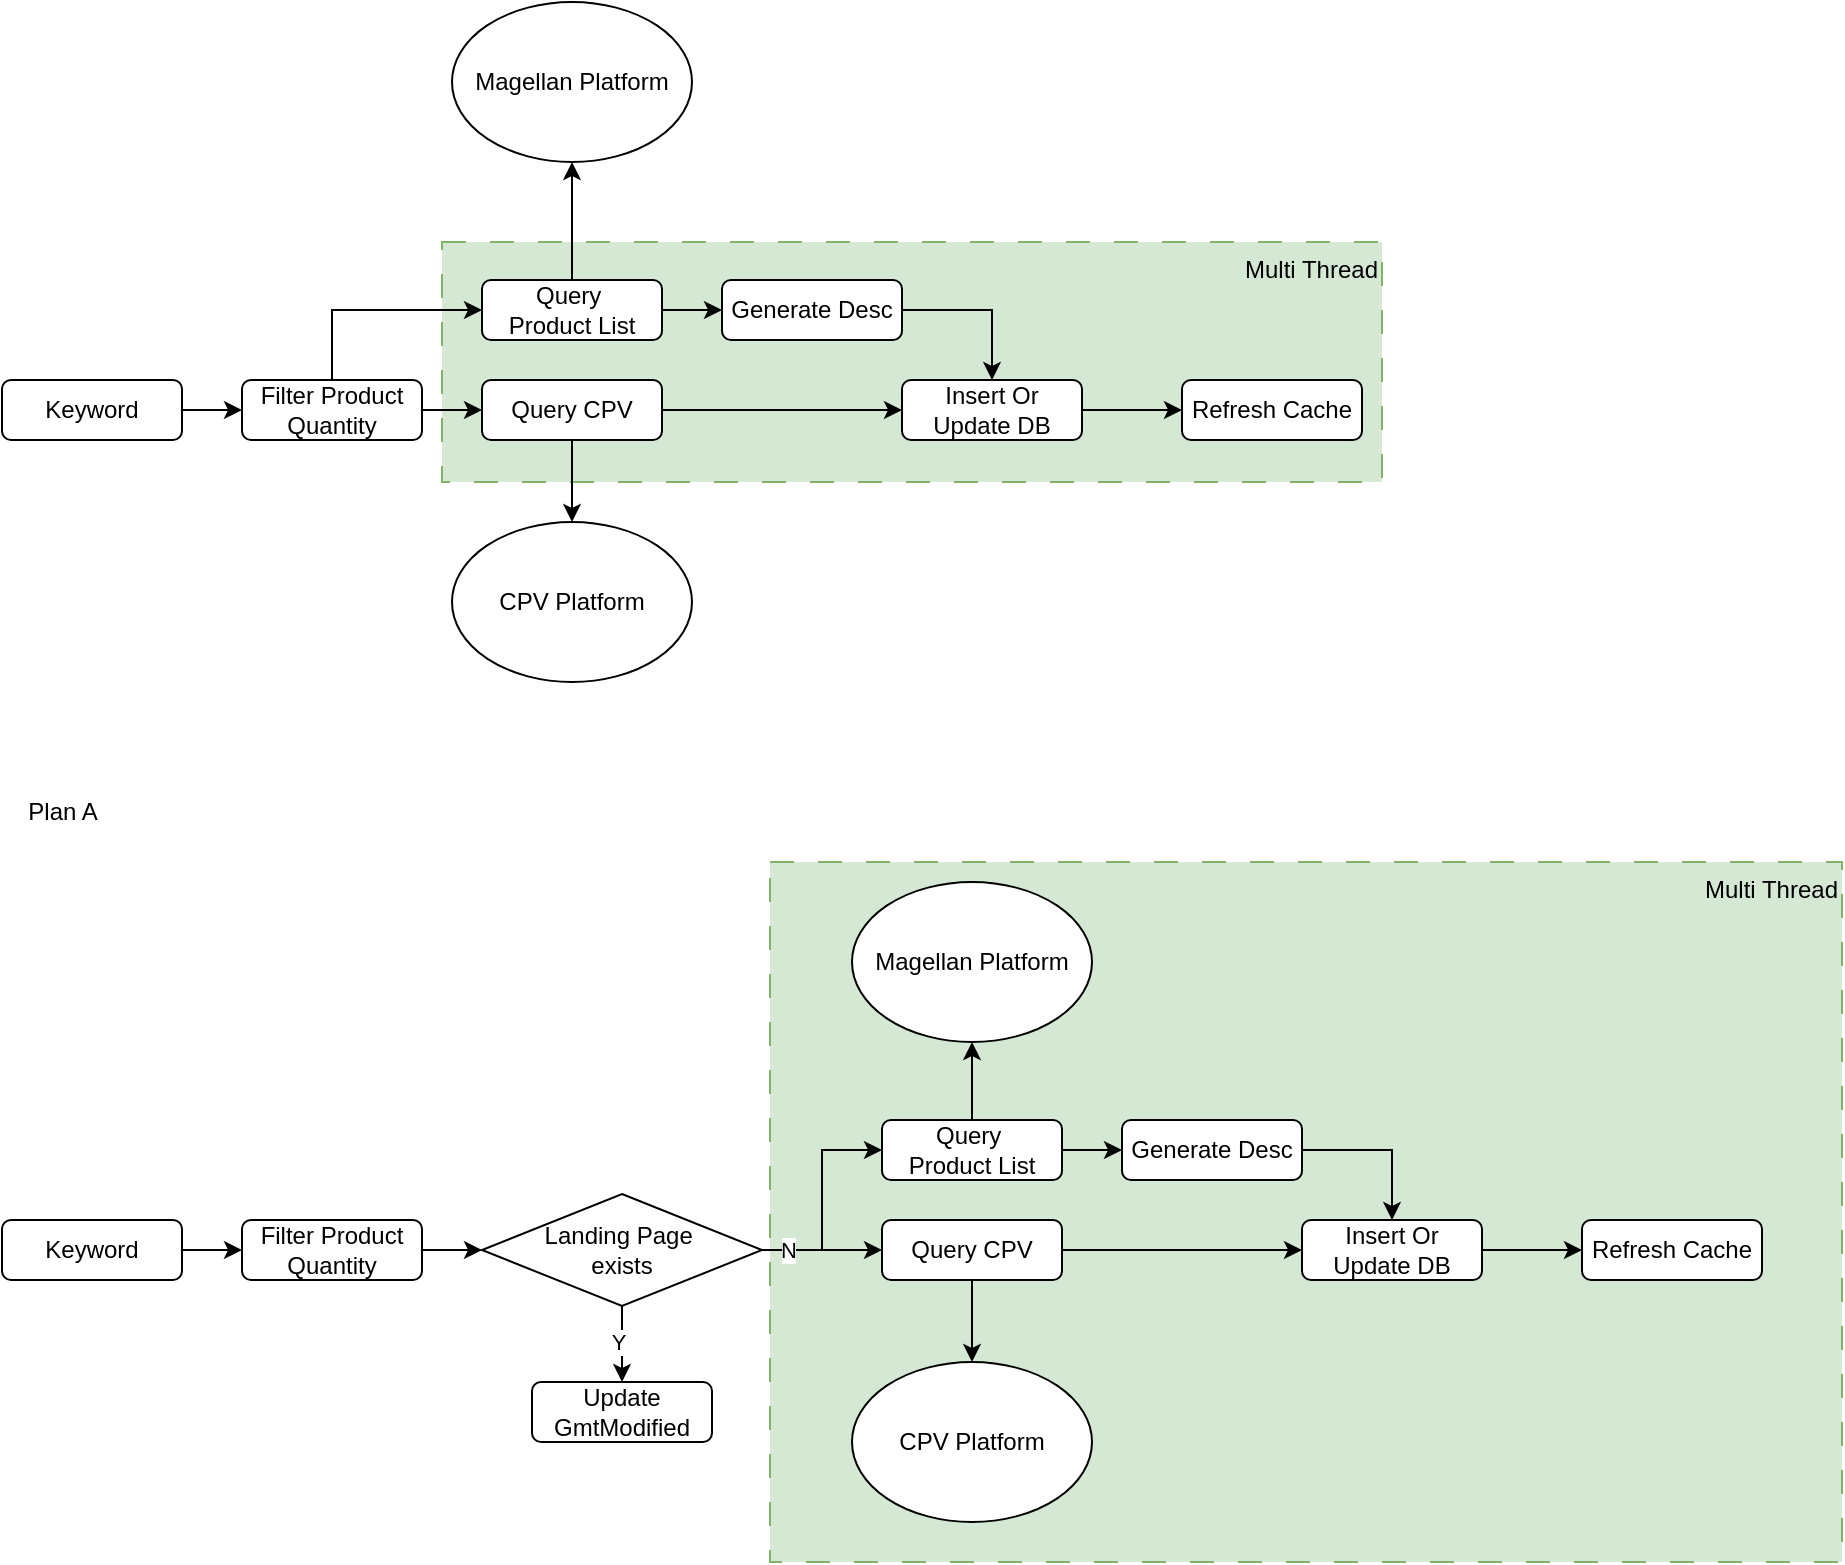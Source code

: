 <mxfile version="24.4.10" type="github">
  <diagram name="第 1 页" id="h08WxK1OJK9P_dThIWVY">
    <mxGraphModel dx="1434" dy="673" grid="1" gridSize="10" guides="1" tooltips="1" connect="1" arrows="1" fold="1" page="1" pageScale="1" pageWidth="827" pageHeight="1169" math="0" shadow="0">
      <root>
        <mxCell id="0" />
        <mxCell id="1" parent="0" />
        <mxCell id="wpOWByaT0sS5YUf1Cxvb-10" value="Multi Thread" style="rounded=0;whiteSpace=wrap;html=1;align=right;verticalAlign=top;fillColor=#d5e8d4;strokeColor=#82b366;dashed=1;dashPattern=12 12;" vertex="1" parent="1">
          <mxGeometry x="250" y="170" width="470" height="120" as="geometry" />
        </mxCell>
        <mxCell id="EFIGJ6aBogPd2Uy-ziXT-7" style="edgeStyle=orthogonalEdgeStyle;rounded=0;orthogonalLoop=1;jettySize=auto;html=1;exitX=1;exitY=0.5;exitDx=0;exitDy=0;entryX=0;entryY=0.5;entryDx=0;entryDy=0;" parent="1" source="EFIGJ6aBogPd2Uy-ziXT-8" target="EFIGJ6aBogPd2Uy-ziXT-13" edge="1">
          <mxGeometry relative="1" as="geometry" />
        </mxCell>
        <mxCell id="EFIGJ6aBogPd2Uy-ziXT-8" value="Keyword" style="rounded=1;whiteSpace=wrap;html=1;" parent="1" vertex="1">
          <mxGeometry x="30" y="239" width="90" height="30" as="geometry" />
        </mxCell>
        <mxCell id="EFIGJ6aBogPd2Uy-ziXT-10" style="edgeStyle=orthogonalEdgeStyle;rounded=0;orthogonalLoop=1;jettySize=auto;html=1;exitX=1;exitY=0.5;exitDx=0;exitDy=0;entryX=0;entryY=0.5;entryDx=0;entryDy=0;" parent="1" source="EFIGJ6aBogPd2Uy-ziXT-13" target="EFIGJ6aBogPd2Uy-ziXT-17" edge="1">
          <mxGeometry relative="1" as="geometry" />
        </mxCell>
        <mxCell id="wpOWByaT0sS5YUf1Cxvb-4" style="edgeStyle=orthogonalEdgeStyle;rounded=0;orthogonalLoop=1;jettySize=auto;html=1;exitX=0.5;exitY=0;exitDx=0;exitDy=0;entryX=0;entryY=0.5;entryDx=0;entryDy=0;" edge="1" parent="1" source="EFIGJ6aBogPd2Uy-ziXT-13" target="wpOWByaT0sS5YUf1Cxvb-1">
          <mxGeometry relative="1" as="geometry" />
        </mxCell>
        <mxCell id="EFIGJ6aBogPd2Uy-ziXT-13" value="Filter Product Quantity" style="rounded=1;whiteSpace=wrap;html=1;" parent="1" vertex="1">
          <mxGeometry x="150" y="239" width="90" height="30" as="geometry" />
        </mxCell>
        <mxCell id="EFIGJ6aBogPd2Uy-ziXT-16" style="edgeStyle=orthogonalEdgeStyle;rounded=0;orthogonalLoop=1;jettySize=auto;html=1;exitX=1;exitY=0.5;exitDx=0;exitDy=0;entryX=0;entryY=0.5;entryDx=0;entryDy=0;" parent="1" source="EFIGJ6aBogPd2Uy-ziXT-17" target="EFIGJ6aBogPd2Uy-ziXT-21" edge="1">
          <mxGeometry relative="1" as="geometry" />
        </mxCell>
        <mxCell id="wpOWByaT0sS5YUf1Cxvb-7" style="edgeStyle=orthogonalEdgeStyle;rounded=0;orthogonalLoop=1;jettySize=auto;html=1;exitX=0.5;exitY=1;exitDx=0;exitDy=0;entryX=0.5;entryY=0;entryDx=0;entryDy=0;" edge="1" parent="1" source="EFIGJ6aBogPd2Uy-ziXT-17" target="wpOWByaT0sS5YUf1Cxvb-3">
          <mxGeometry relative="1" as="geometry" />
        </mxCell>
        <mxCell id="EFIGJ6aBogPd2Uy-ziXT-17" value="Query CPV" style="rounded=1;whiteSpace=wrap;html=1;" parent="1" vertex="1">
          <mxGeometry x="270" y="239" width="90" height="30" as="geometry" />
        </mxCell>
        <mxCell id="EFIGJ6aBogPd2Uy-ziXT-18" style="edgeStyle=orthogonalEdgeStyle;rounded=0;orthogonalLoop=1;jettySize=auto;html=1;exitX=1;exitY=0.5;exitDx=0;exitDy=0;entryX=0.5;entryY=0;entryDx=0;entryDy=0;" parent="1" source="EFIGJ6aBogPd2Uy-ziXT-19" target="EFIGJ6aBogPd2Uy-ziXT-21" edge="1">
          <mxGeometry relative="1" as="geometry" />
        </mxCell>
        <mxCell id="EFIGJ6aBogPd2Uy-ziXT-19" value="Generate Desc" style="rounded=1;whiteSpace=wrap;html=1;" parent="1" vertex="1">
          <mxGeometry x="390" y="189" width="90" height="30" as="geometry" />
        </mxCell>
        <mxCell id="EFIGJ6aBogPd2Uy-ziXT-20" style="edgeStyle=orthogonalEdgeStyle;rounded=0;orthogonalLoop=1;jettySize=auto;html=1;exitX=1;exitY=0.5;exitDx=0;exitDy=0;entryX=0;entryY=0.5;entryDx=0;entryDy=0;" parent="1" source="EFIGJ6aBogPd2Uy-ziXT-21" target="EFIGJ6aBogPd2Uy-ziXT-22" edge="1">
          <mxGeometry relative="1" as="geometry" />
        </mxCell>
        <mxCell id="EFIGJ6aBogPd2Uy-ziXT-21" value="Insert Or Update DB" style="rounded=1;whiteSpace=wrap;html=1;" parent="1" vertex="1">
          <mxGeometry x="480" y="239" width="90" height="30" as="geometry" />
        </mxCell>
        <mxCell id="EFIGJ6aBogPd2Uy-ziXT-22" value="Refresh Cache" style="rounded=1;whiteSpace=wrap;html=1;" parent="1" vertex="1">
          <mxGeometry x="620" y="239" width="90" height="30" as="geometry" />
        </mxCell>
        <mxCell id="wpOWByaT0sS5YUf1Cxvb-5" style="edgeStyle=orthogonalEdgeStyle;rounded=0;orthogonalLoop=1;jettySize=auto;html=1;exitX=1;exitY=0.5;exitDx=0;exitDy=0;entryX=0;entryY=0.5;entryDx=0;entryDy=0;" edge="1" parent="1" source="wpOWByaT0sS5YUf1Cxvb-1" target="EFIGJ6aBogPd2Uy-ziXT-19">
          <mxGeometry relative="1" as="geometry" />
        </mxCell>
        <mxCell id="wpOWByaT0sS5YUf1Cxvb-6" style="edgeStyle=orthogonalEdgeStyle;rounded=0;orthogonalLoop=1;jettySize=auto;html=1;exitX=0.5;exitY=0;exitDx=0;exitDy=0;entryX=0.5;entryY=1;entryDx=0;entryDy=0;" edge="1" parent="1" source="wpOWByaT0sS5YUf1Cxvb-1" target="wpOWByaT0sS5YUf1Cxvb-2">
          <mxGeometry relative="1" as="geometry" />
        </mxCell>
        <mxCell id="wpOWByaT0sS5YUf1Cxvb-1" value="Query&amp;nbsp;&lt;div&gt;Product List&lt;/div&gt;" style="rounded=1;whiteSpace=wrap;html=1;" vertex="1" parent="1">
          <mxGeometry x="270" y="189" width="90" height="30" as="geometry" />
        </mxCell>
        <mxCell id="wpOWByaT0sS5YUf1Cxvb-2" value="Magellan Platform" style="ellipse;whiteSpace=wrap;html=1;" vertex="1" parent="1">
          <mxGeometry x="255" y="50" width="120" height="80" as="geometry" />
        </mxCell>
        <mxCell id="wpOWByaT0sS5YUf1Cxvb-3" value="CPV Platform" style="ellipse;whiteSpace=wrap;html=1;" vertex="1" parent="1">
          <mxGeometry x="255" y="310" width="120" height="80" as="geometry" />
        </mxCell>
        <mxCell id="wpOWByaT0sS5YUf1Cxvb-11" value="Multi Thread" style="rounded=0;whiteSpace=wrap;html=1;align=right;verticalAlign=top;fillColor=#d5e8d4;strokeColor=#82b366;dashed=1;dashPattern=12 12;" vertex="1" parent="1">
          <mxGeometry x="414" y="480" width="536" height="350" as="geometry" />
        </mxCell>
        <mxCell id="wpOWByaT0sS5YUf1Cxvb-12" style="edgeStyle=orthogonalEdgeStyle;rounded=0;orthogonalLoop=1;jettySize=auto;html=1;exitX=1;exitY=0.5;exitDx=0;exitDy=0;entryX=0;entryY=0.5;entryDx=0;entryDy=0;" edge="1" parent="1" source="wpOWByaT0sS5YUf1Cxvb-13" target="wpOWByaT0sS5YUf1Cxvb-16">
          <mxGeometry relative="1" as="geometry" />
        </mxCell>
        <mxCell id="wpOWByaT0sS5YUf1Cxvb-13" value="Keyword" style="rounded=1;whiteSpace=wrap;html=1;" vertex="1" parent="1">
          <mxGeometry x="30" y="659" width="90" height="30" as="geometry" />
        </mxCell>
        <mxCell id="wpOWByaT0sS5YUf1Cxvb-33" style="edgeStyle=orthogonalEdgeStyle;rounded=0;orthogonalLoop=1;jettySize=auto;html=1;exitX=1;exitY=0.5;exitDx=0;exitDy=0;entryX=0;entryY=0.5;entryDx=0;entryDy=0;" edge="1" parent="1" source="wpOWByaT0sS5YUf1Cxvb-16" target="wpOWByaT0sS5YUf1Cxvb-32">
          <mxGeometry relative="1" as="geometry" />
        </mxCell>
        <mxCell id="wpOWByaT0sS5YUf1Cxvb-16" value="Filter Product Quantity" style="rounded=1;whiteSpace=wrap;html=1;" vertex="1" parent="1">
          <mxGeometry x="150" y="659" width="90" height="30" as="geometry" />
        </mxCell>
        <mxCell id="wpOWByaT0sS5YUf1Cxvb-17" style="edgeStyle=orthogonalEdgeStyle;rounded=0;orthogonalLoop=1;jettySize=auto;html=1;exitX=1;exitY=0.5;exitDx=0;exitDy=0;entryX=0;entryY=0.5;entryDx=0;entryDy=0;" edge="1" parent="1" source="wpOWByaT0sS5YUf1Cxvb-19" target="wpOWByaT0sS5YUf1Cxvb-23">
          <mxGeometry relative="1" as="geometry" />
        </mxCell>
        <mxCell id="wpOWByaT0sS5YUf1Cxvb-41" style="edgeStyle=orthogonalEdgeStyle;rounded=0;orthogonalLoop=1;jettySize=auto;html=1;exitX=0.5;exitY=1;exitDx=0;exitDy=0;entryX=0.5;entryY=0;entryDx=0;entryDy=0;" edge="1" parent="1" source="wpOWByaT0sS5YUf1Cxvb-19" target="wpOWByaT0sS5YUf1Cxvb-29">
          <mxGeometry relative="1" as="geometry" />
        </mxCell>
        <mxCell id="wpOWByaT0sS5YUf1Cxvb-19" value="Query CPV" style="rounded=1;whiteSpace=wrap;html=1;" vertex="1" parent="1">
          <mxGeometry x="470" y="659" width="90" height="30" as="geometry" />
        </mxCell>
        <mxCell id="wpOWByaT0sS5YUf1Cxvb-20" style="edgeStyle=orthogonalEdgeStyle;rounded=0;orthogonalLoop=1;jettySize=auto;html=1;exitX=1;exitY=0.5;exitDx=0;exitDy=0;entryX=0.5;entryY=0;entryDx=0;entryDy=0;" edge="1" parent="1" source="wpOWByaT0sS5YUf1Cxvb-21" target="wpOWByaT0sS5YUf1Cxvb-23">
          <mxGeometry relative="1" as="geometry" />
        </mxCell>
        <mxCell id="wpOWByaT0sS5YUf1Cxvb-21" value="Generate Desc" style="rounded=1;whiteSpace=wrap;html=1;" vertex="1" parent="1">
          <mxGeometry x="590" y="609" width="90" height="30" as="geometry" />
        </mxCell>
        <mxCell id="wpOWByaT0sS5YUf1Cxvb-22" style="edgeStyle=orthogonalEdgeStyle;rounded=0;orthogonalLoop=1;jettySize=auto;html=1;exitX=1;exitY=0.5;exitDx=0;exitDy=0;entryX=0;entryY=0.5;entryDx=0;entryDy=0;" edge="1" parent="1" source="wpOWByaT0sS5YUf1Cxvb-23" target="wpOWByaT0sS5YUf1Cxvb-24">
          <mxGeometry relative="1" as="geometry" />
        </mxCell>
        <mxCell id="wpOWByaT0sS5YUf1Cxvb-23" value="Insert Or Update DB" style="rounded=1;whiteSpace=wrap;html=1;" vertex="1" parent="1">
          <mxGeometry x="680" y="659" width="90" height="30" as="geometry" />
        </mxCell>
        <mxCell id="wpOWByaT0sS5YUf1Cxvb-24" value="Refresh Cache" style="rounded=1;whiteSpace=wrap;html=1;" vertex="1" parent="1">
          <mxGeometry x="820" y="659" width="90" height="30" as="geometry" />
        </mxCell>
        <mxCell id="wpOWByaT0sS5YUf1Cxvb-25" style="edgeStyle=orthogonalEdgeStyle;rounded=0;orthogonalLoop=1;jettySize=auto;html=1;exitX=1;exitY=0.5;exitDx=0;exitDy=0;entryX=0;entryY=0.5;entryDx=0;entryDy=0;" edge="1" parent="1" source="wpOWByaT0sS5YUf1Cxvb-27" target="wpOWByaT0sS5YUf1Cxvb-21">
          <mxGeometry relative="1" as="geometry" />
        </mxCell>
        <mxCell id="wpOWByaT0sS5YUf1Cxvb-40" style="edgeStyle=orthogonalEdgeStyle;rounded=0;orthogonalLoop=1;jettySize=auto;html=1;exitX=0.5;exitY=0;exitDx=0;exitDy=0;entryX=0.5;entryY=1;entryDx=0;entryDy=0;" edge="1" parent="1" source="wpOWByaT0sS5YUf1Cxvb-27" target="wpOWByaT0sS5YUf1Cxvb-28">
          <mxGeometry relative="1" as="geometry" />
        </mxCell>
        <mxCell id="wpOWByaT0sS5YUf1Cxvb-27" value="Query&amp;nbsp;&lt;div&gt;Product List&lt;/div&gt;" style="rounded=1;whiteSpace=wrap;html=1;" vertex="1" parent="1">
          <mxGeometry x="470" y="609" width="90" height="30" as="geometry" />
        </mxCell>
        <mxCell id="wpOWByaT0sS5YUf1Cxvb-28" value="Magellan Platform" style="ellipse;whiteSpace=wrap;html=1;" vertex="1" parent="1">
          <mxGeometry x="455" y="490" width="120" height="80" as="geometry" />
        </mxCell>
        <mxCell id="wpOWByaT0sS5YUf1Cxvb-29" value="CPV Platform" style="ellipse;whiteSpace=wrap;html=1;" vertex="1" parent="1">
          <mxGeometry x="455" y="730" width="120" height="80" as="geometry" />
        </mxCell>
        <mxCell id="wpOWByaT0sS5YUf1Cxvb-30" value="Plan A" style="text;html=1;align=center;verticalAlign=middle;resizable=0;points=[];autosize=1;strokeColor=none;fillColor=none;" vertex="1" parent="1">
          <mxGeometry x="30" y="440" width="60" height="30" as="geometry" />
        </mxCell>
        <mxCell id="wpOWByaT0sS5YUf1Cxvb-34" style="edgeStyle=orthogonalEdgeStyle;rounded=0;orthogonalLoop=1;jettySize=auto;html=1;exitX=1;exitY=0.5;exitDx=0;exitDy=0;entryX=0;entryY=0.5;entryDx=0;entryDy=0;" edge="1" parent="1" source="wpOWByaT0sS5YUf1Cxvb-32" target="wpOWByaT0sS5YUf1Cxvb-19">
          <mxGeometry relative="1" as="geometry" />
        </mxCell>
        <mxCell id="wpOWByaT0sS5YUf1Cxvb-35" style="edgeStyle=orthogonalEdgeStyle;rounded=0;orthogonalLoop=1;jettySize=auto;html=1;exitX=1;exitY=0.5;exitDx=0;exitDy=0;entryX=0;entryY=0.5;entryDx=0;entryDy=0;" edge="1" parent="1" source="wpOWByaT0sS5YUf1Cxvb-32" target="wpOWByaT0sS5YUf1Cxvb-27">
          <mxGeometry relative="1" as="geometry" />
        </mxCell>
        <mxCell id="wpOWByaT0sS5YUf1Cxvb-39" value="N" style="edgeLabel;html=1;align=center;verticalAlign=middle;resizable=0;points=[];" vertex="1" connectable="0" parent="wpOWByaT0sS5YUf1Cxvb-35">
          <mxGeometry x="-0.773" y="1" relative="1" as="geometry">
            <mxPoint y="1" as="offset" />
          </mxGeometry>
        </mxCell>
        <mxCell id="wpOWByaT0sS5YUf1Cxvb-37" style="edgeStyle=orthogonalEdgeStyle;rounded=0;orthogonalLoop=1;jettySize=auto;html=1;exitX=0.5;exitY=1;exitDx=0;exitDy=0;entryX=0.5;entryY=0;entryDx=0;entryDy=0;" edge="1" parent="1" source="wpOWByaT0sS5YUf1Cxvb-32" target="wpOWByaT0sS5YUf1Cxvb-36">
          <mxGeometry relative="1" as="geometry" />
        </mxCell>
        <mxCell id="wpOWByaT0sS5YUf1Cxvb-38" value="Y" style="edgeLabel;html=1;align=center;verticalAlign=middle;resizable=0;points=[];" vertex="1" connectable="0" parent="wpOWByaT0sS5YUf1Cxvb-37">
          <mxGeometry x="-0.079" y="-2" relative="1" as="geometry">
            <mxPoint as="offset" />
          </mxGeometry>
        </mxCell>
        <mxCell id="wpOWByaT0sS5YUf1Cxvb-32" value="Landing Page&amp;nbsp;&lt;div&gt;exists&lt;/div&gt;" style="rhombus;whiteSpace=wrap;html=1;" vertex="1" parent="1">
          <mxGeometry x="270" y="646" width="140" height="56" as="geometry" />
        </mxCell>
        <mxCell id="wpOWByaT0sS5YUf1Cxvb-36" value="Update GmtModified" style="rounded=1;whiteSpace=wrap;html=1;" vertex="1" parent="1">
          <mxGeometry x="295" y="740" width="90" height="30" as="geometry" />
        </mxCell>
      </root>
    </mxGraphModel>
  </diagram>
</mxfile>
